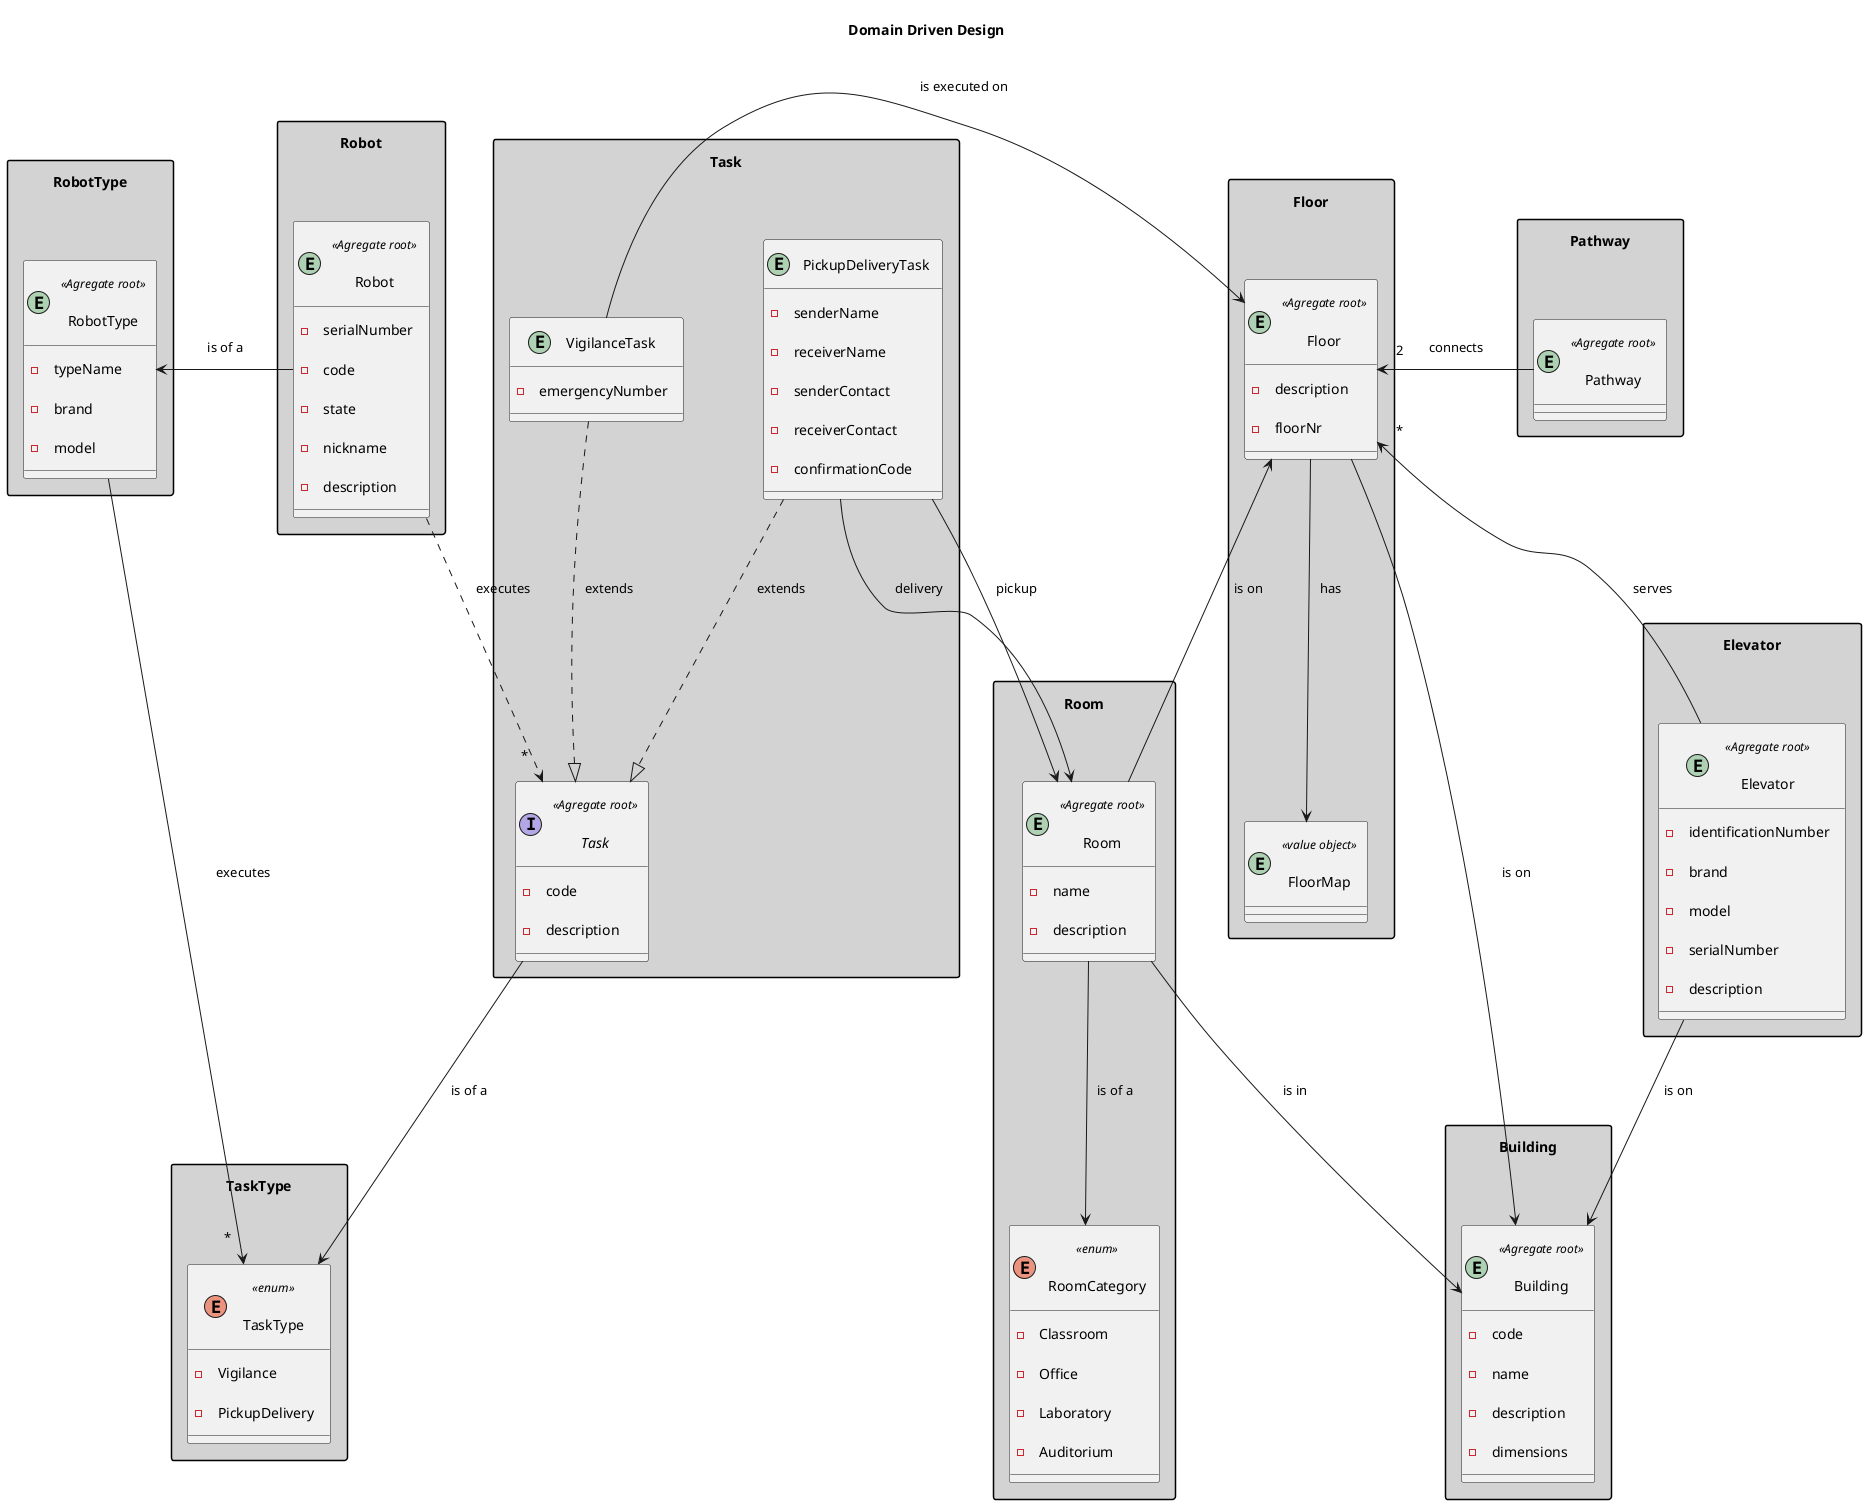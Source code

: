 @startuml Domain Driven Design

title "Domain Driven Design"
' left to right direction
' top to bottom direction
skinparam Padding 10
skinparam Nodesep 80
skinparam ranksep 100
skinparam groupInheritance 1
' skinparam linetype ortho
skinparam separation 1000
skinparam NoteBackgroundColor #A9A9A9
skinparam PackageStyle rectangle
skinparam package {
    BackgroundColor #D3D3D3
    FontStyle bold
}

' hide circle
' hide methods

package Robot {
    entity Robot <<Agregate root>>{
        -serialNumber
        -code
        -state
        -nickname
        -description
    }
}

package RobotType {
    entity RobotType <<Agregate root>> {
        - typeName
        - brand
        - model
    }

}
package TaskType {
    enum TaskType <<enum>> {
        -Vigilance
        -PickupDelivery
    }
}

package Task {
    interface Task <<Agregate root>> {
        - code
        - description

    }

    entity VigilanceTask {
        - emergencyNumber
    }
    entity PickupDeliveryTask {
        - senderName
        - receiverName
        - senderContact
        - receiverContact
        - confirmationCode
    }
}

package Building {
    entity Building <<Agregate root>>{
        - code
        - name
        - description
        - dimensions
    }
}

package Floor{
    entity Floor <<Agregate root>> {
        - description
        - floorNr
    }

    entity FloorMap <<value object>>

}

package Elevator {
    entity Elevator <<Agregate root>> {
        - identificationNumber
        - brand
        - model
        - serialNumber
        - description
      }
}

package Room{
    entity Room <<Agregate root>> {
        - name
        - description
    }

    enum RoomCategory <<enum>>{
            - Classroom
            - Office
            - Laboratory
            - Auditorium
    }
}

package Pathway {
    entity Pathway <<Agregate root>>{
    }
}

Task.VigilanceTask ..|> Task.Task: extends
Task.PickupDeliveryTask ..|> Task.Task: extends

Room.Room --> RoomCategory: is of a
Room.Room --> Building.Building: is in

RobotType.RobotType --> "*" TaskType.TaskType: executes

Floor.Floor --> Building.Building: is on
Floor.Floor "*" <-- Elevator.Elevator : serves
Floor.Floor <-- Room.Room: is on
Floor.Floor --> Floor.FloorMap: has

Elevator.Elevator --> Building.Building: is on

Task.PickupDeliveryTask -> Room.Room: delivery
Task.PickupDeliveryTask -> Room.Room: pickup

Task.VigilanceTask -> Floor.Floor: is executed on

Pathway.Pathway -> "2" Floor.Floor: connects

Robot.Robot -> RobotType.RobotType : is of a

Task.Task --> TaskType.TaskType : is of a

Robot.Robot ..> "*" Task.Task : executes

@enduml
